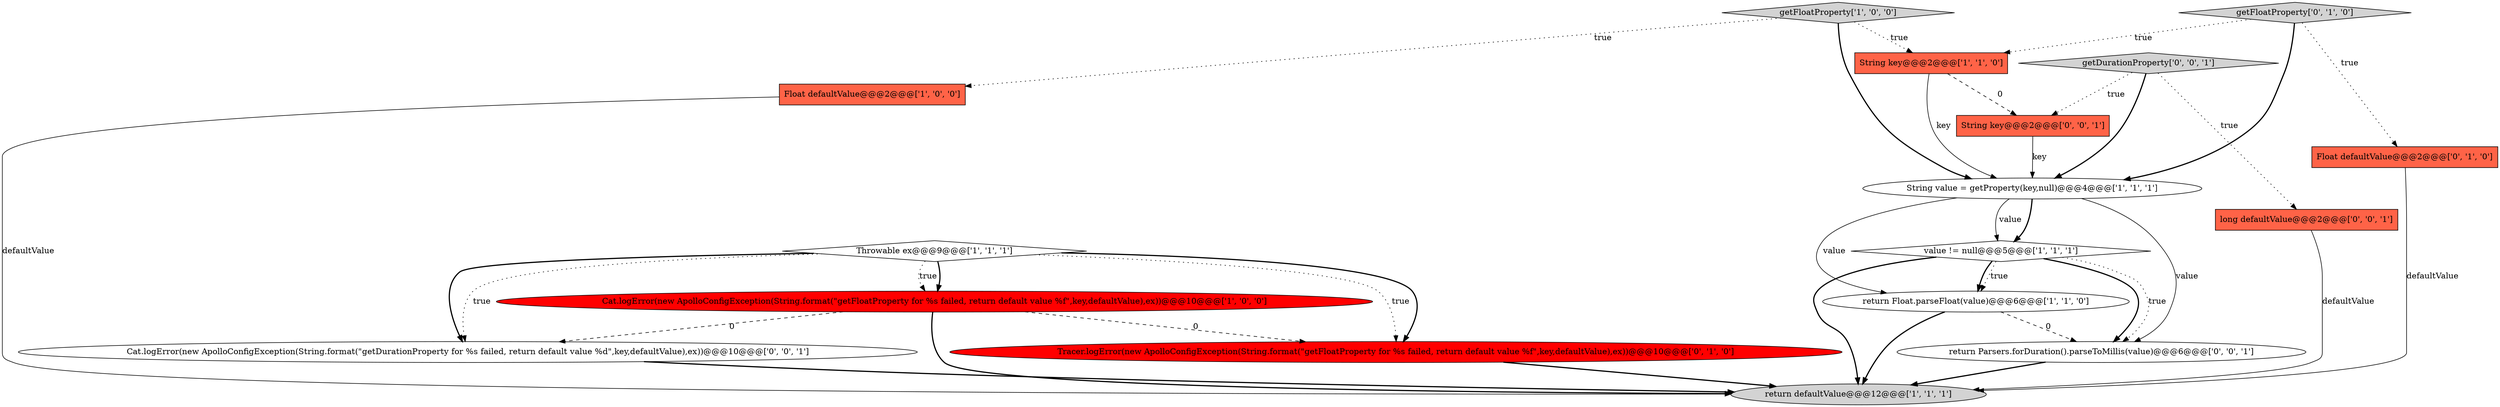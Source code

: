 digraph {
14 [style = filled, label = "getDurationProperty['0', '0', '1']", fillcolor = lightgray, shape = diamond image = "AAA0AAABBB3BBB"];
12 [style = filled, label = "long defaultValue@@@2@@@['0', '0', '1']", fillcolor = tomato, shape = box image = "AAA0AAABBB3BBB"];
4 [style = filled, label = "return defaultValue@@@12@@@['1', '1', '1']", fillcolor = lightgray, shape = ellipse image = "AAA0AAABBB1BBB"];
0 [style = filled, label = "Cat.logError(new ApolloConfigException(String.format(\"getFloatProperty for %s failed, return default value %f\",key,defaultValue),ex))@@@10@@@['1', '0', '0']", fillcolor = red, shape = ellipse image = "AAA1AAABBB1BBB"];
2 [style = filled, label = "Float defaultValue@@@2@@@['1', '0', '0']", fillcolor = tomato, shape = box image = "AAA0AAABBB1BBB"];
16 [style = filled, label = "String key@@@2@@@['0', '0', '1']", fillcolor = tomato, shape = box image = "AAA0AAABBB3BBB"];
10 [style = filled, label = "Tracer.logError(new ApolloConfigException(String.format(\"getFloatProperty for %s failed, return default value %f\",key,defaultValue),ex))@@@10@@@['0', '1', '0']", fillcolor = red, shape = ellipse image = "AAA1AAABBB2BBB"];
15 [style = filled, label = "return Parsers.forDuration().parseToMillis(value)@@@6@@@['0', '0', '1']", fillcolor = white, shape = ellipse image = "AAA0AAABBB3BBB"];
5 [style = filled, label = "getFloatProperty['1', '0', '0']", fillcolor = lightgray, shape = diamond image = "AAA0AAABBB1BBB"];
8 [style = filled, label = "return Float.parseFloat(value)@@@6@@@['1', '1', '0']", fillcolor = white, shape = ellipse image = "AAA0AAABBB1BBB"];
9 [style = filled, label = "Float defaultValue@@@2@@@['0', '1', '0']", fillcolor = tomato, shape = box image = "AAA0AAABBB2BBB"];
13 [style = filled, label = "Cat.logError(new ApolloConfigException(String.format(\"getDurationProperty for %s failed, return default value %d\",key,defaultValue),ex))@@@10@@@['0', '0', '1']", fillcolor = white, shape = ellipse image = "AAA0AAABBB3BBB"];
11 [style = filled, label = "getFloatProperty['0', '1', '0']", fillcolor = lightgray, shape = diamond image = "AAA0AAABBB2BBB"];
3 [style = filled, label = "String value = getProperty(key,null)@@@4@@@['1', '1', '1']", fillcolor = white, shape = ellipse image = "AAA0AAABBB1BBB"];
6 [style = filled, label = "value != null@@@5@@@['1', '1', '1']", fillcolor = white, shape = diamond image = "AAA0AAABBB1BBB"];
1 [style = filled, label = "Throwable ex@@@9@@@['1', '1', '1']", fillcolor = white, shape = diamond image = "AAA0AAABBB1BBB"];
7 [style = filled, label = "String key@@@2@@@['1', '1', '0']", fillcolor = tomato, shape = box image = "AAA0AAABBB1BBB"];
5->3 [style = bold, label=""];
14->3 [style = bold, label=""];
11->7 [style = dotted, label="true"];
1->10 [style = dotted, label="true"];
14->12 [style = dotted, label="true"];
7->16 [style = dashed, label="0"];
3->8 [style = solid, label="value"];
8->15 [style = dashed, label="0"];
3->6 [style = bold, label=""];
11->9 [style = dotted, label="true"];
1->0 [style = bold, label=""];
1->13 [style = bold, label=""];
16->3 [style = solid, label="key"];
0->10 [style = dashed, label="0"];
6->15 [style = bold, label=""];
7->3 [style = solid, label="key"];
1->13 [style = dotted, label="true"];
14->16 [style = dotted, label="true"];
6->4 [style = bold, label=""];
12->4 [style = solid, label="defaultValue"];
2->4 [style = solid, label="defaultValue"];
3->6 [style = solid, label="value"];
0->4 [style = bold, label=""];
11->3 [style = bold, label=""];
6->8 [style = dotted, label="true"];
5->7 [style = dotted, label="true"];
0->13 [style = dashed, label="0"];
6->8 [style = bold, label=""];
15->4 [style = bold, label=""];
10->4 [style = bold, label=""];
9->4 [style = solid, label="defaultValue"];
1->0 [style = dotted, label="true"];
3->15 [style = solid, label="value"];
8->4 [style = bold, label=""];
6->15 [style = dotted, label="true"];
1->10 [style = bold, label=""];
5->2 [style = dotted, label="true"];
13->4 [style = bold, label=""];
}
